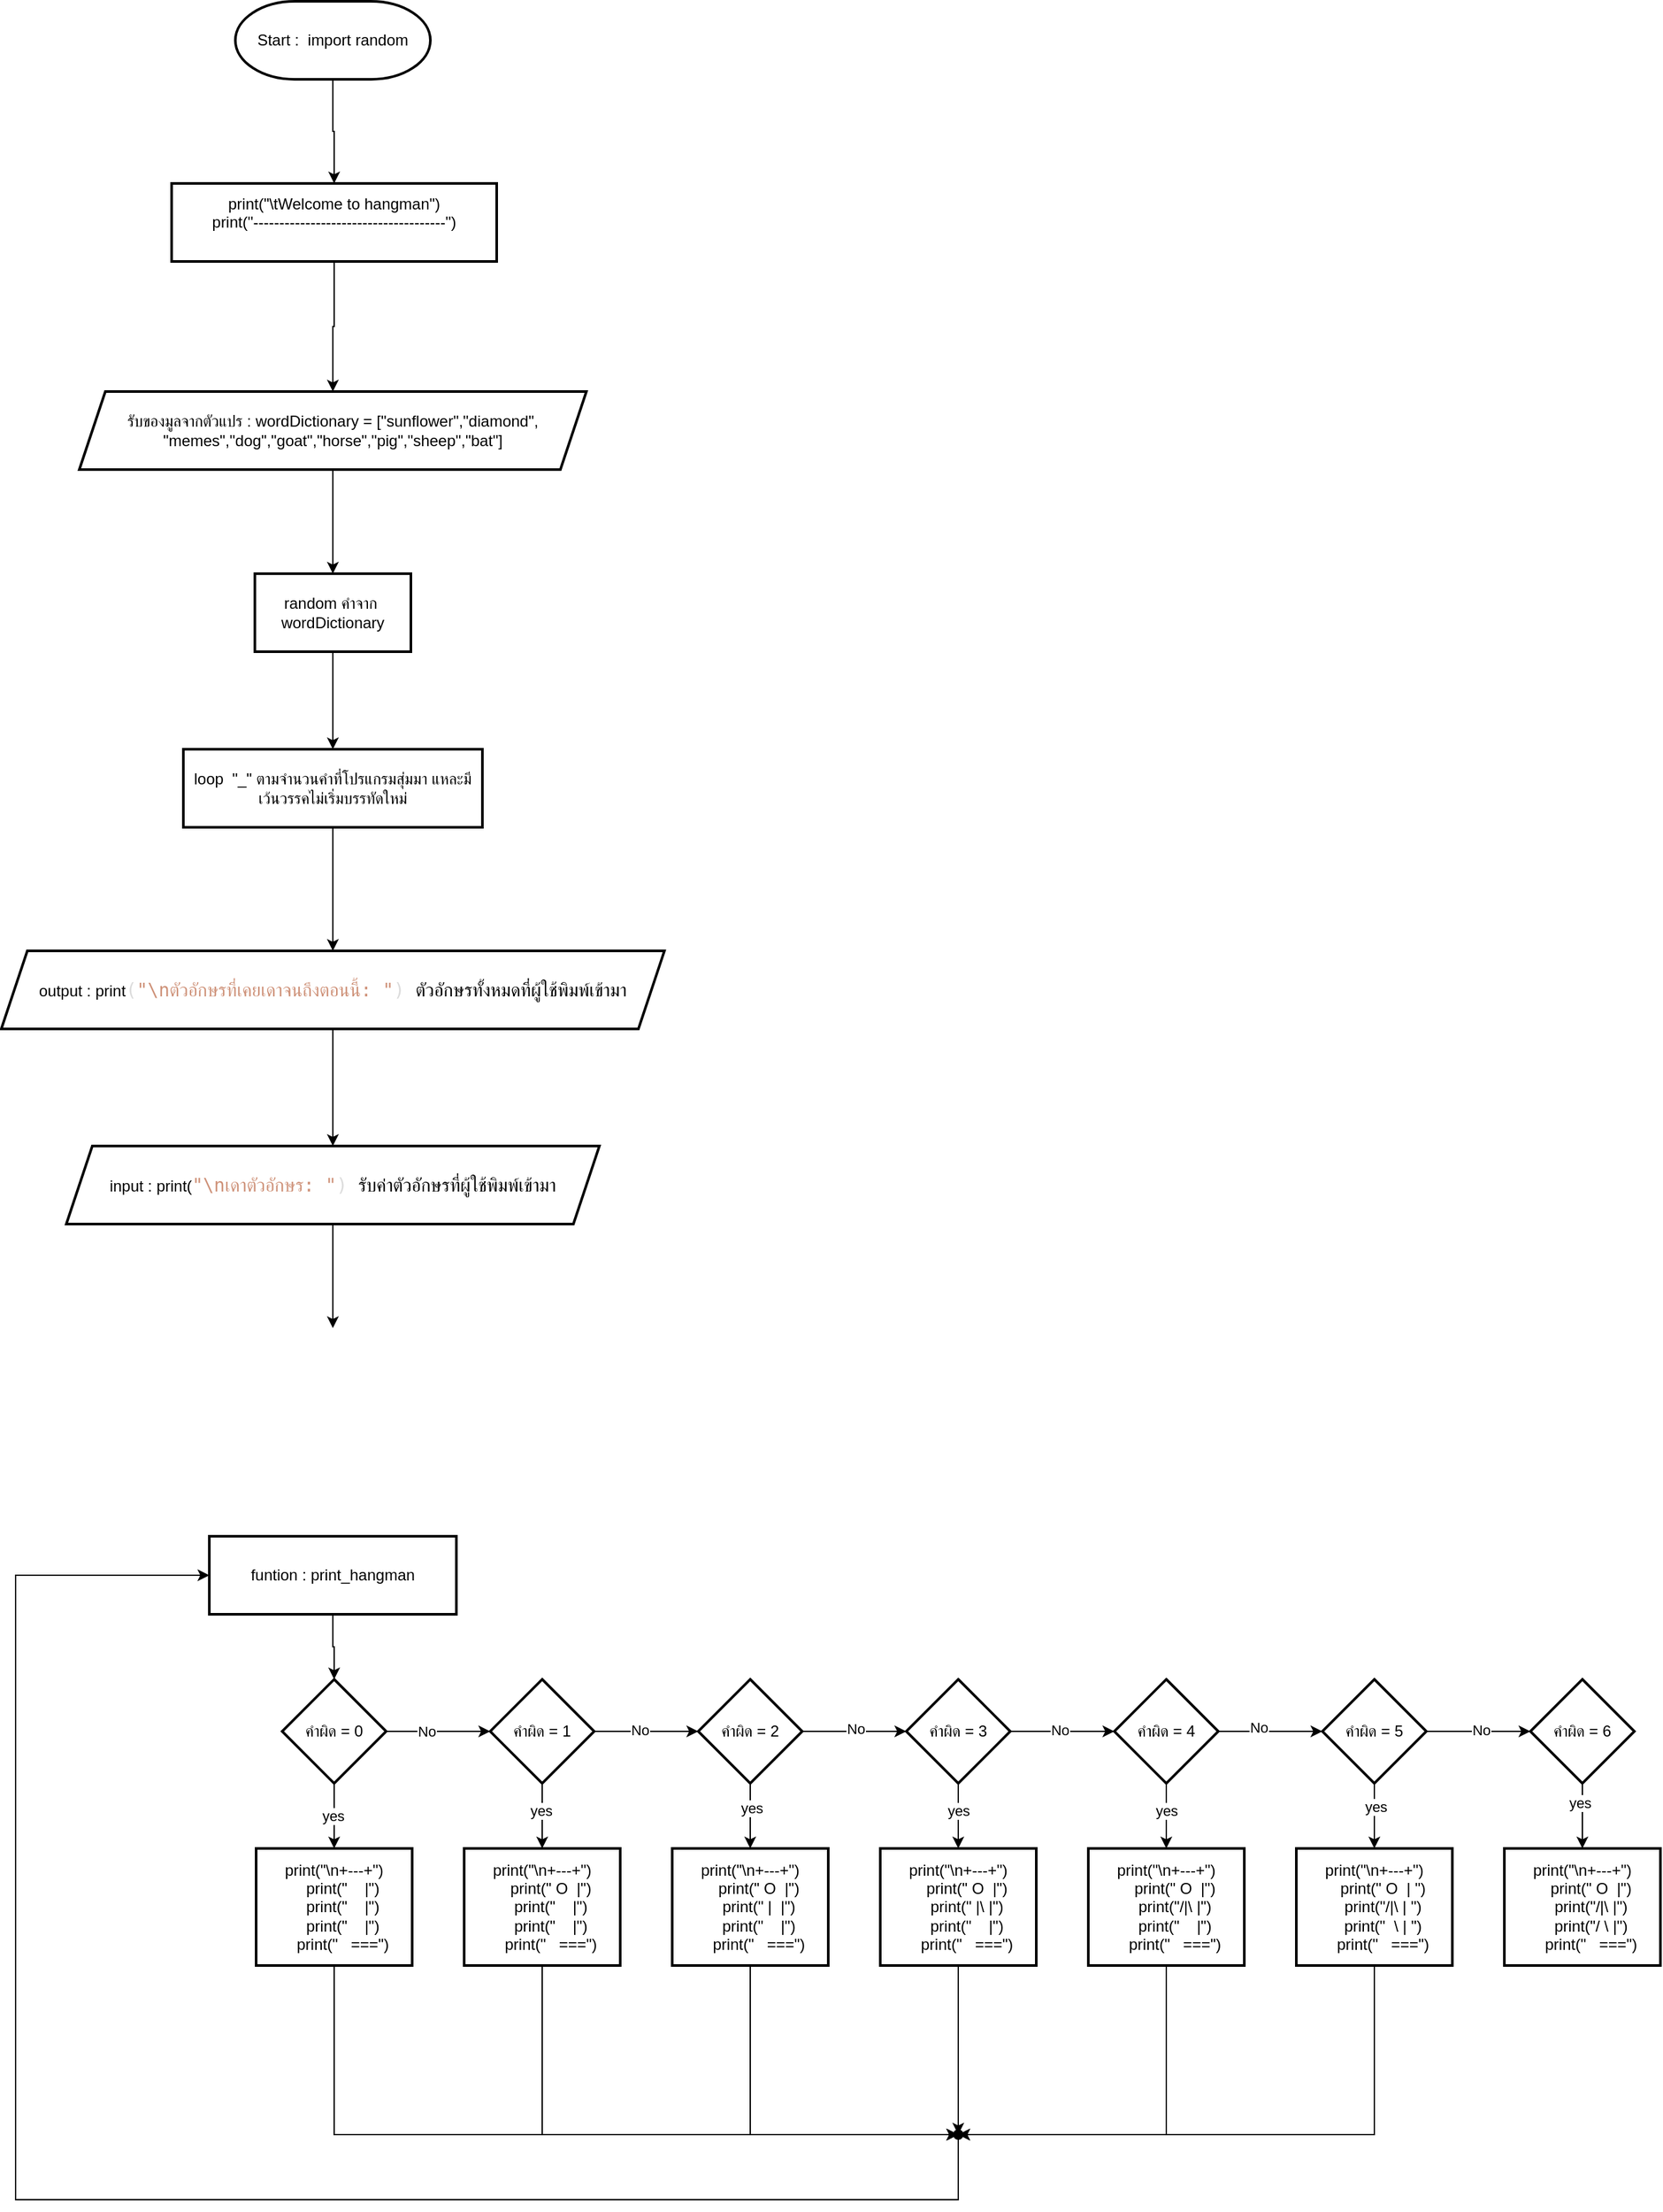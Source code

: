 <mxfile version="23.0.2" type="github">
  <diagram id="C5RBs43oDa-KdzZeNtuy" name="Page-1">
    <mxGraphModel dx="1357" dy="1878" grid="1" gridSize="10" guides="1" tooltips="1" connect="1" arrows="1" fold="1" page="1" pageScale="1" pageWidth="827" pageHeight="1169" math="0" shadow="0">
      <root>
        <mxCell id="WIyWlLk6GJQsqaUBKTNV-0" />
        <mxCell id="WIyWlLk6GJQsqaUBKTNV-1" parent="WIyWlLk6GJQsqaUBKTNV-0" />
        <mxCell id="yTECt2yy7o1h2HZ25cIH-2" value="" style="edgeStyle=orthogonalEdgeStyle;rounded=0;orthogonalLoop=1;jettySize=auto;html=1;" parent="WIyWlLk6GJQsqaUBKTNV-1" source="yTECt2yy7o1h2HZ25cIH-0" target="yTECt2yy7o1h2HZ25cIH-1" edge="1">
          <mxGeometry relative="1" as="geometry" />
        </mxCell>
        <mxCell id="yTECt2yy7o1h2HZ25cIH-0" value="Start :&amp;nbsp; import random" style="strokeWidth=2;html=1;shape=mxgraph.flowchart.terminator;whiteSpace=wrap;" parent="WIyWlLk6GJQsqaUBKTNV-1" vertex="1">
          <mxGeometry x="996" y="-350" width="150" height="60" as="geometry" />
        </mxCell>
        <mxCell id="yTECt2yy7o1h2HZ25cIH-4" value="" style="edgeStyle=orthogonalEdgeStyle;rounded=0;orthogonalLoop=1;jettySize=auto;html=1;" parent="WIyWlLk6GJQsqaUBKTNV-1" source="yTECt2yy7o1h2HZ25cIH-1" target="yTECt2yy7o1h2HZ25cIH-3" edge="1">
          <mxGeometry relative="1" as="geometry" />
        </mxCell>
        <mxCell id="yTECt2yy7o1h2HZ25cIH-1" value="&lt;div&gt;print(&quot;\tWelcome to hangman&quot;)&lt;/div&gt;&lt;div&gt;print(&quot;-------------------------------------&quot;)&lt;/div&gt;&lt;div&gt;&lt;br&gt;&lt;/div&gt;" style="whiteSpace=wrap;html=1;strokeWidth=2;align=center;" parent="WIyWlLk6GJQsqaUBKTNV-1" vertex="1">
          <mxGeometry x="947" y="-210" width="250" height="60" as="geometry" />
        </mxCell>
        <mxCell id="yTECt2yy7o1h2HZ25cIH-6" value="" style="edgeStyle=orthogonalEdgeStyle;rounded=0;orthogonalLoop=1;jettySize=auto;html=1;" parent="WIyWlLk6GJQsqaUBKTNV-1" source="yTECt2yy7o1h2HZ25cIH-3" target="yTECt2yy7o1h2HZ25cIH-5" edge="1">
          <mxGeometry relative="1" as="geometry" />
        </mxCell>
        <mxCell id="yTECt2yy7o1h2HZ25cIH-3" value="รับของมูลจากตัวแปร : wordDictionary = [&quot;sunflower&quot;,&quot;diamond&quot;,&lt;br&gt;&quot;memes&quot;,&quot;dog&quot;,&quot;goat&quot;,&quot;horse&quot;,&quot;pig&quot;,&quot;sheep&quot;,&quot;bat&quot;]" style="shape=parallelogram;perimeter=parallelogramPerimeter;whiteSpace=wrap;html=1;fixedSize=1;strokeWidth=2;" parent="WIyWlLk6GJQsqaUBKTNV-1" vertex="1">
          <mxGeometry x="876" y="-50" width="390" height="60" as="geometry" />
        </mxCell>
        <mxCell id="yTECt2yy7o1h2HZ25cIH-8" value="" style="edgeStyle=orthogonalEdgeStyle;rounded=0;orthogonalLoop=1;jettySize=auto;html=1;" parent="WIyWlLk6GJQsqaUBKTNV-1" source="yTECt2yy7o1h2HZ25cIH-5" target="yTECt2yy7o1h2HZ25cIH-7" edge="1">
          <mxGeometry relative="1" as="geometry" />
        </mxCell>
        <mxCell id="yTECt2yy7o1h2HZ25cIH-5" value="random คำจาก&amp;nbsp; wordDictionary" style="whiteSpace=wrap;html=1;strokeWidth=2;" parent="WIyWlLk6GJQsqaUBKTNV-1" vertex="1">
          <mxGeometry x="1011" y="90" width="120" height="60" as="geometry" />
        </mxCell>
        <mxCell id="2oVvr5gUgx5wugrZln5X-3" value="" style="edgeStyle=orthogonalEdgeStyle;rounded=0;orthogonalLoop=1;jettySize=auto;html=1;" edge="1" parent="WIyWlLk6GJQsqaUBKTNV-1" source="yTECt2yy7o1h2HZ25cIH-7" target="2oVvr5gUgx5wugrZln5X-2">
          <mxGeometry relative="1" as="geometry" />
        </mxCell>
        <mxCell id="yTECt2yy7o1h2HZ25cIH-7" value="loop&amp;nbsp; &quot;_&quot; ตามจำนวนคำที่โปรแกรมสุ่มมา แหละมีเว้นวรรคไม่เริ่มบรรทัดใหม่" style="whiteSpace=wrap;html=1;strokeWidth=2;" parent="WIyWlLk6GJQsqaUBKTNV-1" vertex="1">
          <mxGeometry x="956" y="225" width="230" height="60" as="geometry" />
        </mxCell>
        <mxCell id="yTECt2yy7o1h2HZ25cIH-15" value="" style="edgeStyle=orthogonalEdgeStyle;rounded=0;orthogonalLoop=1;jettySize=auto;html=1;" parent="WIyWlLk6GJQsqaUBKTNV-1" source="yTECt2yy7o1h2HZ25cIH-9" target="yTECt2yy7o1h2HZ25cIH-14" edge="1">
          <mxGeometry relative="1" as="geometry" />
        </mxCell>
        <mxCell id="yTECt2yy7o1h2HZ25cIH-9" value="funtion :&amp;nbsp;print_hangman" style="whiteSpace=wrap;html=1;strokeWidth=2;" parent="WIyWlLk6GJQsqaUBKTNV-1" vertex="1">
          <mxGeometry x="976" y="830" width="190" height="60" as="geometry" />
        </mxCell>
        <mxCell id="yTECt2yy7o1h2HZ25cIH-28" style="edgeStyle=orthogonalEdgeStyle;rounded=0;orthogonalLoop=1;jettySize=auto;html=1;" parent="WIyWlLk6GJQsqaUBKTNV-1" source="yTECt2yy7o1h2HZ25cIH-14" target="yTECt2yy7o1h2HZ25cIH-24" edge="1">
          <mxGeometry relative="1" as="geometry" />
        </mxCell>
        <mxCell id="yTECt2yy7o1h2HZ25cIH-31" value="yes" style="edgeLabel;html=1;align=center;verticalAlign=middle;resizable=0;points=[];" parent="yTECt2yy7o1h2HZ25cIH-28" vertex="1" connectable="0">
          <mxGeometry x="-0.024" y="-1" relative="1" as="geometry">
            <mxPoint as="offset" />
          </mxGeometry>
        </mxCell>
        <mxCell id="yTECt2yy7o1h2HZ25cIH-33" value="" style="edgeStyle=orthogonalEdgeStyle;rounded=0;orthogonalLoop=1;jettySize=auto;html=1;" parent="WIyWlLk6GJQsqaUBKTNV-1" source="yTECt2yy7o1h2HZ25cIH-14" target="yTECt2yy7o1h2HZ25cIH-32" edge="1">
          <mxGeometry relative="1" as="geometry" />
        </mxCell>
        <mxCell id="yTECt2yy7o1h2HZ25cIH-34" value="No" style="edgeLabel;html=1;align=center;verticalAlign=middle;resizable=0;points=[];" parent="yTECt2yy7o1h2HZ25cIH-33" vertex="1" connectable="0">
          <mxGeometry x="-0.236" relative="1" as="geometry">
            <mxPoint as="offset" />
          </mxGeometry>
        </mxCell>
        <mxCell id="yTECt2yy7o1h2HZ25cIH-14" value="คำผิด = 0" style="rhombus;whiteSpace=wrap;html=1;strokeWidth=2;" parent="WIyWlLk6GJQsqaUBKTNV-1" vertex="1">
          <mxGeometry x="1032" y="940" width="80" height="80" as="geometry" />
        </mxCell>
        <mxCell id="yTECt2yy7o1h2HZ25cIH-74" style="edgeStyle=orthogonalEdgeStyle;rounded=0;orthogonalLoop=1;jettySize=auto;html=1;entryX=-0.078;entryY=0.481;entryDx=0;entryDy=0;entryPerimeter=0;" parent="WIyWlLk6GJQsqaUBKTNV-1" source="yTECt2yy7o1h2HZ25cIH-24" target="yTECt2yy7o1h2HZ25cIH-68" edge="1">
          <mxGeometry relative="1" as="geometry">
            <mxPoint x="1107" y="1290" as="targetPoint" />
            <Array as="points">
              <mxPoint x="1072" y="1290" />
            </Array>
          </mxGeometry>
        </mxCell>
        <mxCell id="yTECt2yy7o1h2HZ25cIH-24" value="&lt;div&gt;print(&quot;\n+---+&quot;)&lt;/div&gt;&lt;div&gt;&amp;nbsp; &amp;nbsp; print(&quot;&amp;nbsp; &amp;nbsp; |&quot;)&lt;/div&gt;&lt;div&gt;&amp;nbsp; &amp;nbsp; print(&quot;&amp;nbsp; &amp;nbsp; |&quot;)&lt;/div&gt;&lt;div&gt;&amp;nbsp; &amp;nbsp; print(&quot;&amp;nbsp; &amp;nbsp; |&quot;)&lt;/div&gt;&lt;div&gt;&amp;nbsp; &amp;nbsp; print(&quot;&amp;nbsp; &amp;nbsp;===&quot;)&lt;/div&gt;" style="whiteSpace=wrap;html=1;sketch=0;strokeWidth=2;" parent="WIyWlLk6GJQsqaUBKTNV-1" vertex="1">
          <mxGeometry x="1012" y="1070" width="120" height="90" as="geometry" />
        </mxCell>
        <mxCell id="yTECt2yy7o1h2HZ25cIH-36" value="" style="edgeStyle=orthogonalEdgeStyle;rounded=0;orthogonalLoop=1;jettySize=auto;html=1;" parent="WIyWlLk6GJQsqaUBKTNV-1" source="yTECt2yy7o1h2HZ25cIH-32" target="yTECt2yy7o1h2HZ25cIH-35" edge="1">
          <mxGeometry relative="1" as="geometry" />
        </mxCell>
        <mxCell id="yTECt2yy7o1h2HZ25cIH-37" value="yes" style="edgeLabel;html=1;align=center;verticalAlign=middle;resizable=0;points=[];" parent="yTECt2yy7o1h2HZ25cIH-36" vertex="1" connectable="0">
          <mxGeometry x="-0.156" y="-1" relative="1" as="geometry">
            <mxPoint as="offset" />
          </mxGeometry>
        </mxCell>
        <mxCell id="yTECt2yy7o1h2HZ25cIH-39" value="" style="edgeStyle=orthogonalEdgeStyle;rounded=0;orthogonalLoop=1;jettySize=auto;html=1;" parent="WIyWlLk6GJQsqaUBKTNV-1" source="yTECt2yy7o1h2HZ25cIH-32" target="yTECt2yy7o1h2HZ25cIH-38" edge="1">
          <mxGeometry relative="1" as="geometry" />
        </mxCell>
        <mxCell id="yTECt2yy7o1h2HZ25cIH-43" value="No" style="edgeLabel;html=1;align=center;verticalAlign=middle;resizable=0;points=[];" parent="yTECt2yy7o1h2HZ25cIH-39" vertex="1" connectable="0">
          <mxGeometry x="-0.134" y="1" relative="1" as="geometry">
            <mxPoint as="offset" />
          </mxGeometry>
        </mxCell>
        <mxCell id="yTECt2yy7o1h2HZ25cIH-32" value="คำผิด = 1" style="rhombus;whiteSpace=wrap;html=1;strokeWidth=2;" parent="WIyWlLk6GJQsqaUBKTNV-1" vertex="1">
          <mxGeometry x="1192" y="940" width="80" height="80" as="geometry" />
        </mxCell>
        <mxCell id="yTECt2yy7o1h2HZ25cIH-75" style="edgeStyle=orthogonalEdgeStyle;rounded=0;orthogonalLoop=1;jettySize=auto;html=1;entryX=-0.223;entryY=0.198;entryDx=0;entryDy=0;entryPerimeter=0;" parent="WIyWlLk6GJQsqaUBKTNV-1" source="yTECt2yy7o1h2HZ25cIH-35" target="yTECt2yy7o1h2HZ25cIH-68" edge="1">
          <mxGeometry relative="1" as="geometry">
            <mxPoint x="1232" y="1290" as="targetPoint" />
            <Array as="points">
              <mxPoint x="1232" y="1290" />
            </Array>
          </mxGeometry>
        </mxCell>
        <mxCell id="yTECt2yy7o1h2HZ25cIH-35" value="&lt;div&gt;print(&quot;\n+---+&quot;)&lt;/div&gt;&lt;div&gt;&amp;nbsp; &amp;nbsp; print(&quot; O&amp;nbsp; |&quot;)&lt;/div&gt;&lt;div&gt;&amp;nbsp; &amp;nbsp; print(&quot;&amp;nbsp; &amp;nbsp; |&quot;)&lt;/div&gt;&lt;div&gt;&amp;nbsp; &amp;nbsp; print(&quot;&amp;nbsp; &amp;nbsp; |&quot;)&lt;/div&gt;&lt;div&gt;&amp;nbsp; &amp;nbsp; print(&quot;&amp;nbsp; &amp;nbsp;===&quot;)&lt;/div&gt;" style="whiteSpace=wrap;html=1;strokeWidth=2;" parent="WIyWlLk6GJQsqaUBKTNV-1" vertex="1">
          <mxGeometry x="1172" y="1070" width="120" height="90" as="geometry" />
        </mxCell>
        <mxCell id="yTECt2yy7o1h2HZ25cIH-41" value="" style="edgeStyle=orthogonalEdgeStyle;rounded=0;orthogonalLoop=1;jettySize=auto;html=1;" parent="WIyWlLk6GJQsqaUBKTNV-1" source="yTECt2yy7o1h2HZ25cIH-38" target="yTECt2yy7o1h2HZ25cIH-40" edge="1">
          <mxGeometry relative="1" as="geometry" />
        </mxCell>
        <mxCell id="yTECt2yy7o1h2HZ25cIH-42" value="yes" style="edgeLabel;html=1;align=center;verticalAlign=middle;resizable=0;points=[];" parent="yTECt2yy7o1h2HZ25cIH-41" vertex="1" connectable="0">
          <mxGeometry x="-0.232" y="1" relative="1" as="geometry">
            <mxPoint as="offset" />
          </mxGeometry>
        </mxCell>
        <mxCell id="yTECt2yy7o1h2HZ25cIH-45" value="" style="edgeStyle=orthogonalEdgeStyle;rounded=0;orthogonalLoop=1;jettySize=auto;html=1;" parent="WIyWlLk6GJQsqaUBKTNV-1" source="yTECt2yy7o1h2HZ25cIH-38" target="yTECt2yy7o1h2HZ25cIH-44" edge="1">
          <mxGeometry relative="1" as="geometry" />
        </mxCell>
        <mxCell id="yTECt2yy7o1h2HZ25cIH-48" value="No" style="edgeLabel;html=1;align=center;verticalAlign=middle;resizable=0;points=[];" parent="yTECt2yy7o1h2HZ25cIH-45" vertex="1" connectable="0">
          <mxGeometry x="0.009" y="2" relative="1" as="geometry">
            <mxPoint as="offset" />
          </mxGeometry>
        </mxCell>
        <mxCell id="yTECt2yy7o1h2HZ25cIH-38" value="คำผิด = 2" style="rhombus;whiteSpace=wrap;html=1;strokeWidth=2;" parent="WIyWlLk6GJQsqaUBKTNV-1" vertex="1">
          <mxGeometry x="1352" y="940" width="80" height="80" as="geometry" />
        </mxCell>
        <mxCell id="yTECt2yy7o1h2HZ25cIH-76" style="edgeStyle=orthogonalEdgeStyle;rounded=0;orthogonalLoop=1;jettySize=auto;html=1;entryX=0.172;entryY=0.149;entryDx=0;entryDy=0;entryPerimeter=0;" parent="WIyWlLk6GJQsqaUBKTNV-1" source="yTECt2yy7o1h2HZ25cIH-40" target="yTECt2yy7o1h2HZ25cIH-68" edge="1">
          <mxGeometry relative="1" as="geometry">
            <mxPoint x="1392" y="1290" as="targetPoint" />
            <Array as="points">
              <mxPoint x="1392" y="1290" />
            </Array>
          </mxGeometry>
        </mxCell>
        <mxCell id="yTECt2yy7o1h2HZ25cIH-40" value="&lt;div&gt;print(&quot;\n+---+&quot;)&lt;/div&gt;&lt;div&gt;&amp;nbsp; &amp;nbsp; print(&quot; O&amp;nbsp; |&quot;)&lt;/div&gt;&lt;div&gt;&amp;nbsp; &amp;nbsp; print(&quot; |&amp;nbsp; |&quot;)&lt;/div&gt;&lt;div&gt;&amp;nbsp; &amp;nbsp; print(&quot;&amp;nbsp; &amp;nbsp; |&quot;)&lt;/div&gt;&lt;div&gt;&amp;nbsp; &amp;nbsp; print(&quot;&amp;nbsp; &amp;nbsp;===&quot;)&lt;/div&gt;" style="whiteSpace=wrap;html=1;strokeWidth=2;" parent="WIyWlLk6GJQsqaUBKTNV-1" vertex="1">
          <mxGeometry x="1332" y="1070" width="120" height="90" as="geometry" />
        </mxCell>
        <mxCell id="yTECt2yy7o1h2HZ25cIH-47" value="" style="edgeStyle=orthogonalEdgeStyle;rounded=0;orthogonalLoop=1;jettySize=auto;html=1;" parent="WIyWlLk6GJQsqaUBKTNV-1" source="yTECt2yy7o1h2HZ25cIH-44" target="yTECt2yy7o1h2HZ25cIH-46" edge="1">
          <mxGeometry relative="1" as="geometry" />
        </mxCell>
        <mxCell id="yTECt2yy7o1h2HZ25cIH-49" value="yes" style="edgeLabel;html=1;align=center;verticalAlign=middle;resizable=0;points=[];" parent="yTECt2yy7o1h2HZ25cIH-47" vertex="1" connectable="0">
          <mxGeometry x="-0.178" relative="1" as="geometry">
            <mxPoint as="offset" />
          </mxGeometry>
        </mxCell>
        <mxCell id="yTECt2yy7o1h2HZ25cIH-51" value="" style="edgeStyle=orthogonalEdgeStyle;rounded=0;orthogonalLoop=1;jettySize=auto;html=1;" parent="WIyWlLk6GJQsqaUBKTNV-1" source="yTECt2yy7o1h2HZ25cIH-44" target="yTECt2yy7o1h2HZ25cIH-50" edge="1">
          <mxGeometry relative="1" as="geometry" />
        </mxCell>
        <mxCell id="yTECt2yy7o1h2HZ25cIH-54" value="No" style="edgeLabel;html=1;align=center;verticalAlign=middle;resizable=0;points=[];" parent="yTECt2yy7o1h2HZ25cIH-51" vertex="1" connectable="0">
          <mxGeometry x="-0.067" y="1" relative="1" as="geometry">
            <mxPoint as="offset" />
          </mxGeometry>
        </mxCell>
        <mxCell id="yTECt2yy7o1h2HZ25cIH-44" value="คำผิด = 3" style="rhombus;whiteSpace=wrap;html=1;strokeWidth=2;" parent="WIyWlLk6GJQsqaUBKTNV-1" vertex="1">
          <mxGeometry x="1512" y="940" width="80" height="80" as="geometry" />
        </mxCell>
        <mxCell id="yTECt2yy7o1h2HZ25cIH-46" value="&lt;div&gt;print(&quot;\n+---+&quot;)&lt;/div&gt;&lt;div&gt;&amp;nbsp; &amp;nbsp; print(&quot; O&amp;nbsp; |&quot;)&lt;/div&gt;&lt;div&gt;&amp;nbsp; &amp;nbsp; print(&quot; |\ |&quot;)&lt;/div&gt;&lt;div&gt;&amp;nbsp; &amp;nbsp; print(&quot;&amp;nbsp; &amp;nbsp; |&quot;)&lt;/div&gt;&lt;div&gt;&amp;nbsp; &amp;nbsp; print(&quot;&amp;nbsp; &amp;nbsp;===&quot;)&lt;/div&gt;" style="whiteSpace=wrap;html=1;strokeWidth=2;" parent="WIyWlLk6GJQsqaUBKTNV-1" vertex="1">
          <mxGeometry x="1492" y="1070" width="120" height="90" as="geometry" />
        </mxCell>
        <mxCell id="yTECt2yy7o1h2HZ25cIH-53" value="" style="edgeStyle=orthogonalEdgeStyle;rounded=0;orthogonalLoop=1;jettySize=auto;html=1;" parent="WIyWlLk6GJQsqaUBKTNV-1" source="yTECt2yy7o1h2HZ25cIH-50" target="yTECt2yy7o1h2HZ25cIH-52" edge="1">
          <mxGeometry relative="1" as="geometry" />
        </mxCell>
        <mxCell id="yTECt2yy7o1h2HZ25cIH-55" value="yes" style="edgeLabel;html=1;align=center;verticalAlign=middle;resizable=0;points=[];" parent="yTECt2yy7o1h2HZ25cIH-53" vertex="1" connectable="0">
          <mxGeometry x="-0.178" relative="1" as="geometry">
            <mxPoint as="offset" />
          </mxGeometry>
        </mxCell>
        <mxCell id="yTECt2yy7o1h2HZ25cIH-57" value="" style="edgeStyle=orthogonalEdgeStyle;rounded=0;orthogonalLoop=1;jettySize=auto;html=1;" parent="WIyWlLk6GJQsqaUBKTNV-1" source="yTECt2yy7o1h2HZ25cIH-50" target="yTECt2yy7o1h2HZ25cIH-56" edge="1">
          <mxGeometry relative="1" as="geometry" />
        </mxCell>
        <mxCell id="yTECt2yy7o1h2HZ25cIH-64" value="No" style="edgeLabel;html=1;align=center;verticalAlign=middle;resizable=0;points=[];" parent="yTECt2yy7o1h2HZ25cIH-57" vertex="1" connectable="0">
          <mxGeometry x="-0.242" y="3" relative="1" as="geometry">
            <mxPoint as="offset" />
          </mxGeometry>
        </mxCell>
        <mxCell id="yTECt2yy7o1h2HZ25cIH-50" value="คำผิด = 4" style="rhombus;whiteSpace=wrap;html=1;strokeWidth=2;" parent="WIyWlLk6GJQsqaUBKTNV-1" vertex="1">
          <mxGeometry x="1672" y="940" width="80" height="80" as="geometry" />
        </mxCell>
        <mxCell id="yTECt2yy7o1h2HZ25cIH-79" style="edgeStyle=orthogonalEdgeStyle;rounded=0;orthogonalLoop=1;jettySize=auto;html=1;entryX=0.814;entryY=0.692;entryDx=0;entryDy=0;entryPerimeter=0;" parent="WIyWlLk6GJQsqaUBKTNV-1" source="yTECt2yy7o1h2HZ25cIH-52" target="yTECt2yy7o1h2HZ25cIH-68" edge="1">
          <mxGeometry relative="1" as="geometry">
            <mxPoint x="1712" y="1290" as="targetPoint" />
            <Array as="points">
              <mxPoint x="1712" y="1290" />
            </Array>
          </mxGeometry>
        </mxCell>
        <mxCell id="yTECt2yy7o1h2HZ25cIH-52" value="&lt;div&gt;print(&quot;\n+---+&quot;)&lt;/div&gt;&lt;div&gt;&amp;nbsp; &amp;nbsp; print(&quot; O&amp;nbsp; |&quot;)&lt;/div&gt;&lt;div&gt;&amp;nbsp; &amp;nbsp; print(&quot;/|\ |&quot;)&lt;/div&gt;&lt;div&gt;&amp;nbsp; &amp;nbsp; print(&quot;&amp;nbsp; &amp;nbsp; |&quot;)&lt;/div&gt;&lt;div&gt;&amp;nbsp; &amp;nbsp; print(&quot;&amp;nbsp; &amp;nbsp;===&quot;)&lt;/div&gt;" style="whiteSpace=wrap;html=1;strokeWidth=2;" parent="WIyWlLk6GJQsqaUBKTNV-1" vertex="1">
          <mxGeometry x="1652" y="1070" width="120" height="90" as="geometry" />
        </mxCell>
        <mxCell id="yTECt2yy7o1h2HZ25cIH-59" value="" style="edgeStyle=orthogonalEdgeStyle;rounded=0;orthogonalLoop=1;jettySize=auto;html=1;" parent="WIyWlLk6GJQsqaUBKTNV-1" source="yTECt2yy7o1h2HZ25cIH-56" target="yTECt2yy7o1h2HZ25cIH-58" edge="1">
          <mxGeometry relative="1" as="geometry" />
        </mxCell>
        <mxCell id="yTECt2yy7o1h2HZ25cIH-65" value="yes" style="edgeLabel;html=1;align=center;verticalAlign=middle;resizable=0;points=[];" parent="yTECt2yy7o1h2HZ25cIH-59" vertex="1" connectable="0">
          <mxGeometry x="-0.275" y="1" relative="1" as="geometry">
            <mxPoint as="offset" />
          </mxGeometry>
        </mxCell>
        <mxCell id="yTECt2yy7o1h2HZ25cIH-61" value="" style="edgeStyle=orthogonalEdgeStyle;rounded=0;orthogonalLoop=1;jettySize=auto;html=1;" parent="WIyWlLk6GJQsqaUBKTNV-1" source="yTECt2yy7o1h2HZ25cIH-56" target="yTECt2yy7o1h2HZ25cIH-60" edge="1">
          <mxGeometry relative="1" as="geometry" />
        </mxCell>
        <mxCell id="yTECt2yy7o1h2HZ25cIH-66" value="No" style="edgeLabel;html=1;align=center;verticalAlign=middle;resizable=0;points=[];" parent="yTECt2yy7o1h2HZ25cIH-61" vertex="1" connectable="0">
          <mxGeometry x="0.046" y="1" relative="1" as="geometry">
            <mxPoint as="offset" />
          </mxGeometry>
        </mxCell>
        <mxCell id="yTECt2yy7o1h2HZ25cIH-56" value="คำผิด = 5" style="rhombus;whiteSpace=wrap;html=1;strokeWidth=2;" parent="WIyWlLk6GJQsqaUBKTNV-1" vertex="1">
          <mxGeometry x="1832" y="940" width="80" height="80" as="geometry" />
        </mxCell>
        <mxCell id="yTECt2yy7o1h2HZ25cIH-80" style="edgeStyle=orthogonalEdgeStyle;rounded=0;orthogonalLoop=1;jettySize=auto;html=1;entryX=0.863;entryY=0.494;entryDx=0;entryDy=0;entryPerimeter=0;" parent="WIyWlLk6GJQsqaUBKTNV-1" source="yTECt2yy7o1h2HZ25cIH-58" target="yTECt2yy7o1h2HZ25cIH-68" edge="1">
          <mxGeometry relative="1" as="geometry">
            <mxPoint x="1872" y="1290" as="targetPoint" />
            <Array as="points">
              <mxPoint x="1872" y="1290" />
            </Array>
          </mxGeometry>
        </mxCell>
        <mxCell id="yTECt2yy7o1h2HZ25cIH-58" value="&lt;div&gt;print(&quot;\n+---+&quot;)&lt;/div&gt;&lt;div&gt;&amp;nbsp; &amp;nbsp; print(&quot; O&amp;nbsp; | &quot;)&lt;/div&gt;&lt;div&gt;&amp;nbsp; &amp;nbsp; print(&quot;/|\ | &quot;)&lt;/div&gt;&lt;div&gt;&amp;nbsp; &amp;nbsp; print(&quot;&amp;nbsp; \ | &quot;)&lt;/div&gt;&lt;div&gt;&amp;nbsp; &amp;nbsp; print(&quot;&amp;nbsp; &amp;nbsp;===&quot;)&lt;/div&gt;" style="whiteSpace=wrap;html=1;strokeWidth=2;" parent="WIyWlLk6GJQsqaUBKTNV-1" vertex="1">
          <mxGeometry x="1812" y="1070" width="120" height="90" as="geometry" />
        </mxCell>
        <mxCell id="yTECt2yy7o1h2HZ25cIH-63" value="" style="edgeStyle=orthogonalEdgeStyle;rounded=0;orthogonalLoop=1;jettySize=auto;html=1;" parent="WIyWlLk6GJQsqaUBKTNV-1" source="yTECt2yy7o1h2HZ25cIH-60" target="yTECt2yy7o1h2HZ25cIH-62" edge="1">
          <mxGeometry relative="1" as="geometry" />
        </mxCell>
        <mxCell id="yTECt2yy7o1h2HZ25cIH-67" value="yes" style="edgeLabel;html=1;align=center;verticalAlign=middle;resizable=0;points=[];" parent="yTECt2yy7o1h2HZ25cIH-63" vertex="1" connectable="0">
          <mxGeometry x="-0.397" y="-2" relative="1" as="geometry">
            <mxPoint as="offset" />
          </mxGeometry>
        </mxCell>
        <mxCell id="yTECt2yy7o1h2HZ25cIH-60" value="คำผิด = 6" style="rhombus;whiteSpace=wrap;html=1;strokeWidth=2;" parent="WIyWlLk6GJQsqaUBKTNV-1" vertex="1">
          <mxGeometry x="1992" y="940" width="80" height="80" as="geometry" />
        </mxCell>
        <mxCell id="yTECt2yy7o1h2HZ25cIH-62" value="&lt;div&gt;print(&quot;\n+---+&quot;)&lt;/div&gt;&lt;div&gt;&amp;nbsp; &amp;nbsp; print(&quot; O&amp;nbsp; |&quot;)&lt;/div&gt;&lt;div&gt;&amp;nbsp; &amp;nbsp; print(&quot;/|\ |&quot;)&lt;/div&gt;&lt;div&gt;&amp;nbsp; &amp;nbsp; print(&quot;/ \ |&quot;)&lt;/div&gt;&lt;div&gt;&amp;nbsp; &amp;nbsp; print(&quot;&amp;nbsp; &amp;nbsp;===&quot;)&lt;/div&gt;" style="whiteSpace=wrap;html=1;strokeWidth=2;" parent="WIyWlLk6GJQsqaUBKTNV-1" vertex="1">
          <mxGeometry x="1972" y="1070" width="120" height="90" as="geometry" />
        </mxCell>
        <mxCell id="yTECt2yy7o1h2HZ25cIH-85" style="edgeStyle=orthogonalEdgeStyle;rounded=0;orthogonalLoop=1;jettySize=auto;html=1;entryX=0;entryY=0.5;entryDx=0;entryDy=0;" parent="WIyWlLk6GJQsqaUBKTNV-1" source="yTECt2yy7o1h2HZ25cIH-68" target="yTECt2yy7o1h2HZ25cIH-9" edge="1">
          <mxGeometry relative="1" as="geometry">
            <mxPoint x="777" y="870" as="targetPoint" />
            <Array as="points">
              <mxPoint x="1552" y="1340" />
              <mxPoint x="827" y="1340" />
              <mxPoint x="827" y="860" />
            </Array>
          </mxGeometry>
        </mxCell>
        <mxCell id="yTECt2yy7o1h2HZ25cIH-68" value="" style="shape=waypoint;sketch=0;size=6;pointerEvents=1;points=[];fillColor=default;resizable=0;rotatable=0;perimeter=centerPerimeter;snapToPoint=1;strokeWidth=2;" parent="WIyWlLk6GJQsqaUBKTNV-1" vertex="1">
          <mxGeometry x="1542" y="1280" width="20" height="20" as="geometry" />
        </mxCell>
        <mxCell id="yTECt2yy7o1h2HZ25cIH-78" style="edgeStyle=orthogonalEdgeStyle;rounded=0;orthogonalLoop=1;jettySize=auto;html=1;entryX=0.329;entryY=0.077;entryDx=0;entryDy=0;entryPerimeter=0;" parent="WIyWlLk6GJQsqaUBKTNV-1" source="yTECt2yy7o1h2HZ25cIH-46" target="yTECt2yy7o1h2HZ25cIH-68" edge="1">
          <mxGeometry relative="1" as="geometry" />
        </mxCell>
        <mxCell id="2oVvr5gUgx5wugrZln5X-7" value="" style="edgeStyle=orthogonalEdgeStyle;rounded=0;orthogonalLoop=1;jettySize=auto;html=1;" edge="1" parent="WIyWlLk6GJQsqaUBKTNV-1" source="2oVvr5gUgx5wugrZln5X-2" target="2oVvr5gUgx5wugrZln5X-6">
          <mxGeometry relative="1" as="geometry" />
        </mxCell>
        <mxCell id="2oVvr5gUgx5wugrZln5X-2" value="output :&amp;nbsp;print&lt;span style=&quot;font-family: monospace, Consolas, &amp;quot;Courier New&amp;quot;, monospace; font-size: 14px; color: rgb(220, 220, 220);&quot;&gt;(&lt;/span&gt;&lt;span style=&quot;font-family: monospace, Consolas, &amp;quot;Courier New&amp;quot;, monospace; font-size: 14px; color: rgb(206, 145, 120);&quot;&gt;&quot;\nตัวอักษรที่เคยเดาจนถึงตอนนี้: &quot;&lt;/span&gt;&lt;span class=&quot;custom-cursor-default-hover&quot; style=&quot;font-family: monospace, Consolas, &amp;quot;Courier New&amp;quot;, monospace; font-size: 14px; color: rgb(220, 220, 220);&quot;&gt;) &lt;/span&gt;&lt;span class=&quot;custom-cursor-default-hover&quot; style=&quot;font-family: monospace, Consolas, &amp;quot;Courier New&amp;quot;, monospace; font-size: 14px;&quot;&gt;ตัวอักษรทั้งหมดที่ผู้ใช้พิมพ์เข้ามา&lt;/span&gt;" style="shape=parallelogram;perimeter=parallelogramPerimeter;whiteSpace=wrap;html=1;fixedSize=1;strokeWidth=2;" vertex="1" parent="WIyWlLk6GJQsqaUBKTNV-1">
          <mxGeometry x="816" y="380" width="510" height="60" as="geometry" />
        </mxCell>
        <mxCell id="2oVvr5gUgx5wugrZln5X-9" value="" style="edgeStyle=orthogonalEdgeStyle;rounded=0;orthogonalLoop=1;jettySize=auto;html=1;" edge="1" parent="WIyWlLk6GJQsqaUBKTNV-1" source="2oVvr5gUgx5wugrZln5X-6">
          <mxGeometry relative="1" as="geometry">
            <mxPoint x="1071.0" y="670.0" as="targetPoint" />
          </mxGeometry>
        </mxCell>
        <mxCell id="2oVvr5gUgx5wugrZln5X-6" value="input : print(&lt;span class=&quot;custom-cursor-default-hover&quot; style=&quot;font-family: monospace, Consolas, &amp;quot;Courier New&amp;quot;, monospace; font-size: 14px; color: rgb(206, 145, 120);&quot;&gt;&quot;\nเดาตัวอักษร: &quot;&lt;/span&gt;&lt;span style=&quot;font-family: monospace, Consolas, &amp;quot;Courier New&amp;quot;, monospace; font-size: 14px; color: rgb(220, 220, 220);&quot;&gt;) &lt;/span&gt;&lt;span style=&quot;font-family: monospace, Consolas, &amp;quot;Courier New&amp;quot;, monospace; font-size: 14px;&quot;&gt;รับค่าตัวอักษรที่ผู้ใช้พิมพ์เข้ามา&lt;/span&gt;" style="shape=parallelogram;perimeter=parallelogramPerimeter;whiteSpace=wrap;html=1;fixedSize=1;strokeWidth=2;" vertex="1" parent="WIyWlLk6GJQsqaUBKTNV-1">
          <mxGeometry x="866" y="530" width="410" height="60" as="geometry" />
        </mxCell>
      </root>
    </mxGraphModel>
  </diagram>
</mxfile>
